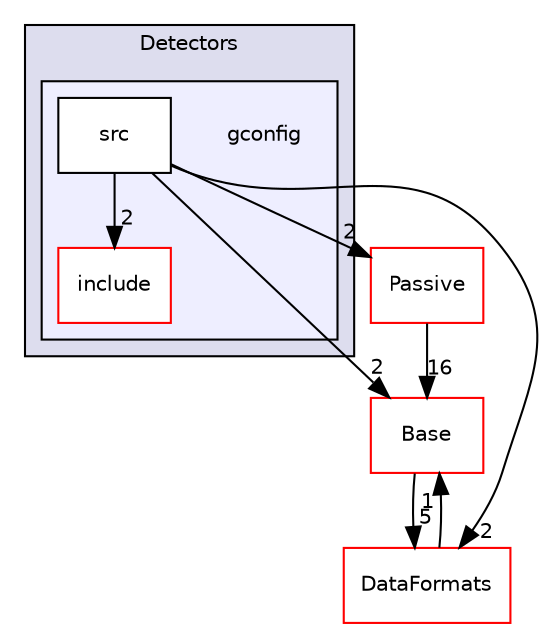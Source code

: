 digraph "/home/travis/build/AliceO2Group/AliceO2/Detectors/gconfig" {
  bgcolor=transparent;
  compound=true
  node [ fontsize="10", fontname="Helvetica"];
  edge [ labelfontsize="10", labelfontname="Helvetica"];
  subgraph clusterdir_051dca18e802f8e9474f2e30d29c04e0 {
    graph [ bgcolor="#ddddee", pencolor="black", label="Detectors" fontname="Helvetica", fontsize="10", URL="dir_051dca18e802f8e9474f2e30d29c04e0.html"]
  subgraph clusterdir_fda58d415f46ed5554e220ec8997f6b0 {
    graph [ bgcolor="#eeeeff", pencolor="black", label="" URL="dir_fda58d415f46ed5554e220ec8997f6b0.html"];
    dir_fda58d415f46ed5554e220ec8997f6b0 [shape=plaintext label="gconfig"];
    dir_b37385ac8c40ffd9e301f70e181b5ea7 [shape=box label="include" color="red" fillcolor="white" style="filled" URL="dir_b37385ac8c40ffd9e301f70e181b5ea7.html"];
    dir_c0beb4acc36ff406387963d5baa86235 [shape=box label="src" color="black" fillcolor="white" style="filled" URL="dir_c0beb4acc36ff406387963d5baa86235.html"];
  }
  }
  dir_37c90836491b695b472bf98d1be8336b [shape=box label="Base" color="red" URL="dir_37c90836491b695b472bf98d1be8336b.html"];
  dir_f01815b857f9009bea48e2cb39492245 [shape=box label="Passive" color="red" URL="dir_f01815b857f9009bea48e2cb39492245.html"];
  dir_2171f7ec022c5423887b07c69b2f5b48 [shape=box label="DataFormats" color="red" URL="dir_2171f7ec022c5423887b07c69b2f5b48.html"];
  dir_37c90836491b695b472bf98d1be8336b->dir_2171f7ec022c5423887b07c69b2f5b48 [headlabel="5", labeldistance=1.5 headhref="dir_000154_000056.html"];
  dir_f01815b857f9009bea48e2cb39492245->dir_37c90836491b695b472bf98d1be8336b [headlabel="16", labeldistance=1.5 headhref="dir_000300_000154.html"];
  dir_c0beb4acc36ff406387963d5baa86235->dir_b37385ac8c40ffd9e301f70e181b5ea7 [headlabel="2", labeldistance=1.5 headhref="dir_000239_000237.html"];
  dir_c0beb4acc36ff406387963d5baa86235->dir_37c90836491b695b472bf98d1be8336b [headlabel="2", labeldistance=1.5 headhref="dir_000239_000154.html"];
  dir_c0beb4acc36ff406387963d5baa86235->dir_f01815b857f9009bea48e2cb39492245 [headlabel="2", labeldistance=1.5 headhref="dir_000239_000300.html"];
  dir_c0beb4acc36ff406387963d5baa86235->dir_2171f7ec022c5423887b07c69b2f5b48 [headlabel="2", labeldistance=1.5 headhref="dir_000239_000056.html"];
  dir_2171f7ec022c5423887b07c69b2f5b48->dir_37c90836491b695b472bf98d1be8336b [headlabel="1", labeldistance=1.5 headhref="dir_000056_000154.html"];
}
